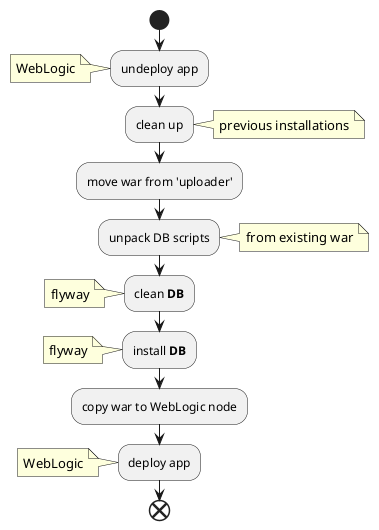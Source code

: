 @startuml
start;
:undeploy app;
    note
        WebLogic
    end note
:clean up;
    note right
        previous installations
    end note
:move war from 'uploader';
:unpack DB scripts;
    note right
        from existing war
    end note
:clean <b>DB</b>;
    note
        flyway
    end note
:install <b>DB</b>;
    note
        flyway
    end note
:copy war to WebLogic node;
:deploy app;
    note
        WebLogic
    end note
end;
@enduml